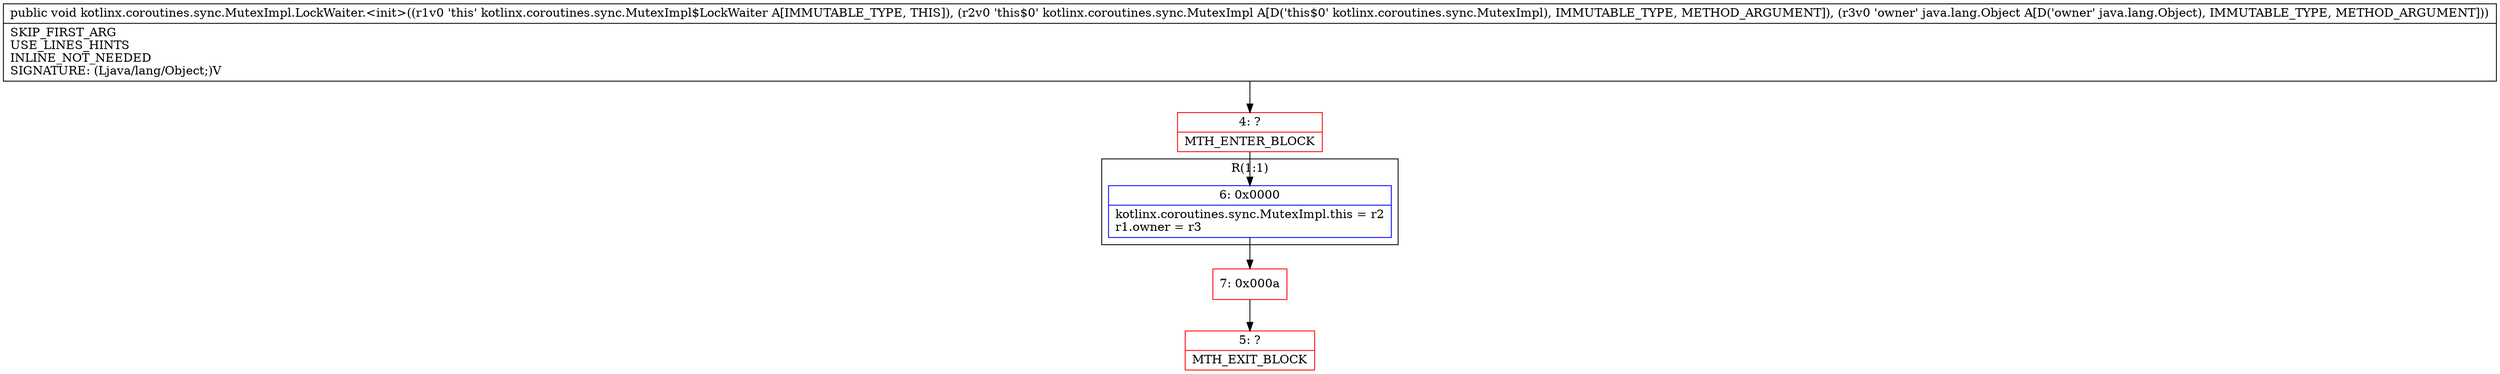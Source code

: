 digraph "CFG forkotlinx.coroutines.sync.MutexImpl.LockWaiter.\<init\>(Lkotlinx\/coroutines\/sync\/MutexImpl;Ljava\/lang\/Object;)V" {
subgraph cluster_Region_175136195 {
label = "R(1:1)";
node [shape=record,color=blue];
Node_6 [shape=record,label="{6\:\ 0x0000|kotlinx.coroutines.sync.MutexImpl.this = r2\lr1.owner = r3\l}"];
}
Node_4 [shape=record,color=red,label="{4\:\ ?|MTH_ENTER_BLOCK\l}"];
Node_7 [shape=record,color=red,label="{7\:\ 0x000a}"];
Node_5 [shape=record,color=red,label="{5\:\ ?|MTH_EXIT_BLOCK\l}"];
MethodNode[shape=record,label="{public void kotlinx.coroutines.sync.MutexImpl.LockWaiter.\<init\>((r1v0 'this' kotlinx.coroutines.sync.MutexImpl$LockWaiter A[IMMUTABLE_TYPE, THIS]), (r2v0 'this$0' kotlinx.coroutines.sync.MutexImpl A[D('this$0' kotlinx.coroutines.sync.MutexImpl), IMMUTABLE_TYPE, METHOD_ARGUMENT]), (r3v0 'owner' java.lang.Object A[D('owner' java.lang.Object), IMMUTABLE_TYPE, METHOD_ARGUMENT]))  | SKIP_FIRST_ARG\lUSE_LINES_HINTS\lINLINE_NOT_NEEDED\lSIGNATURE: (Ljava\/lang\/Object;)V\l}"];
MethodNode -> Node_4;Node_6 -> Node_7;
Node_4 -> Node_6;
Node_7 -> Node_5;
}

